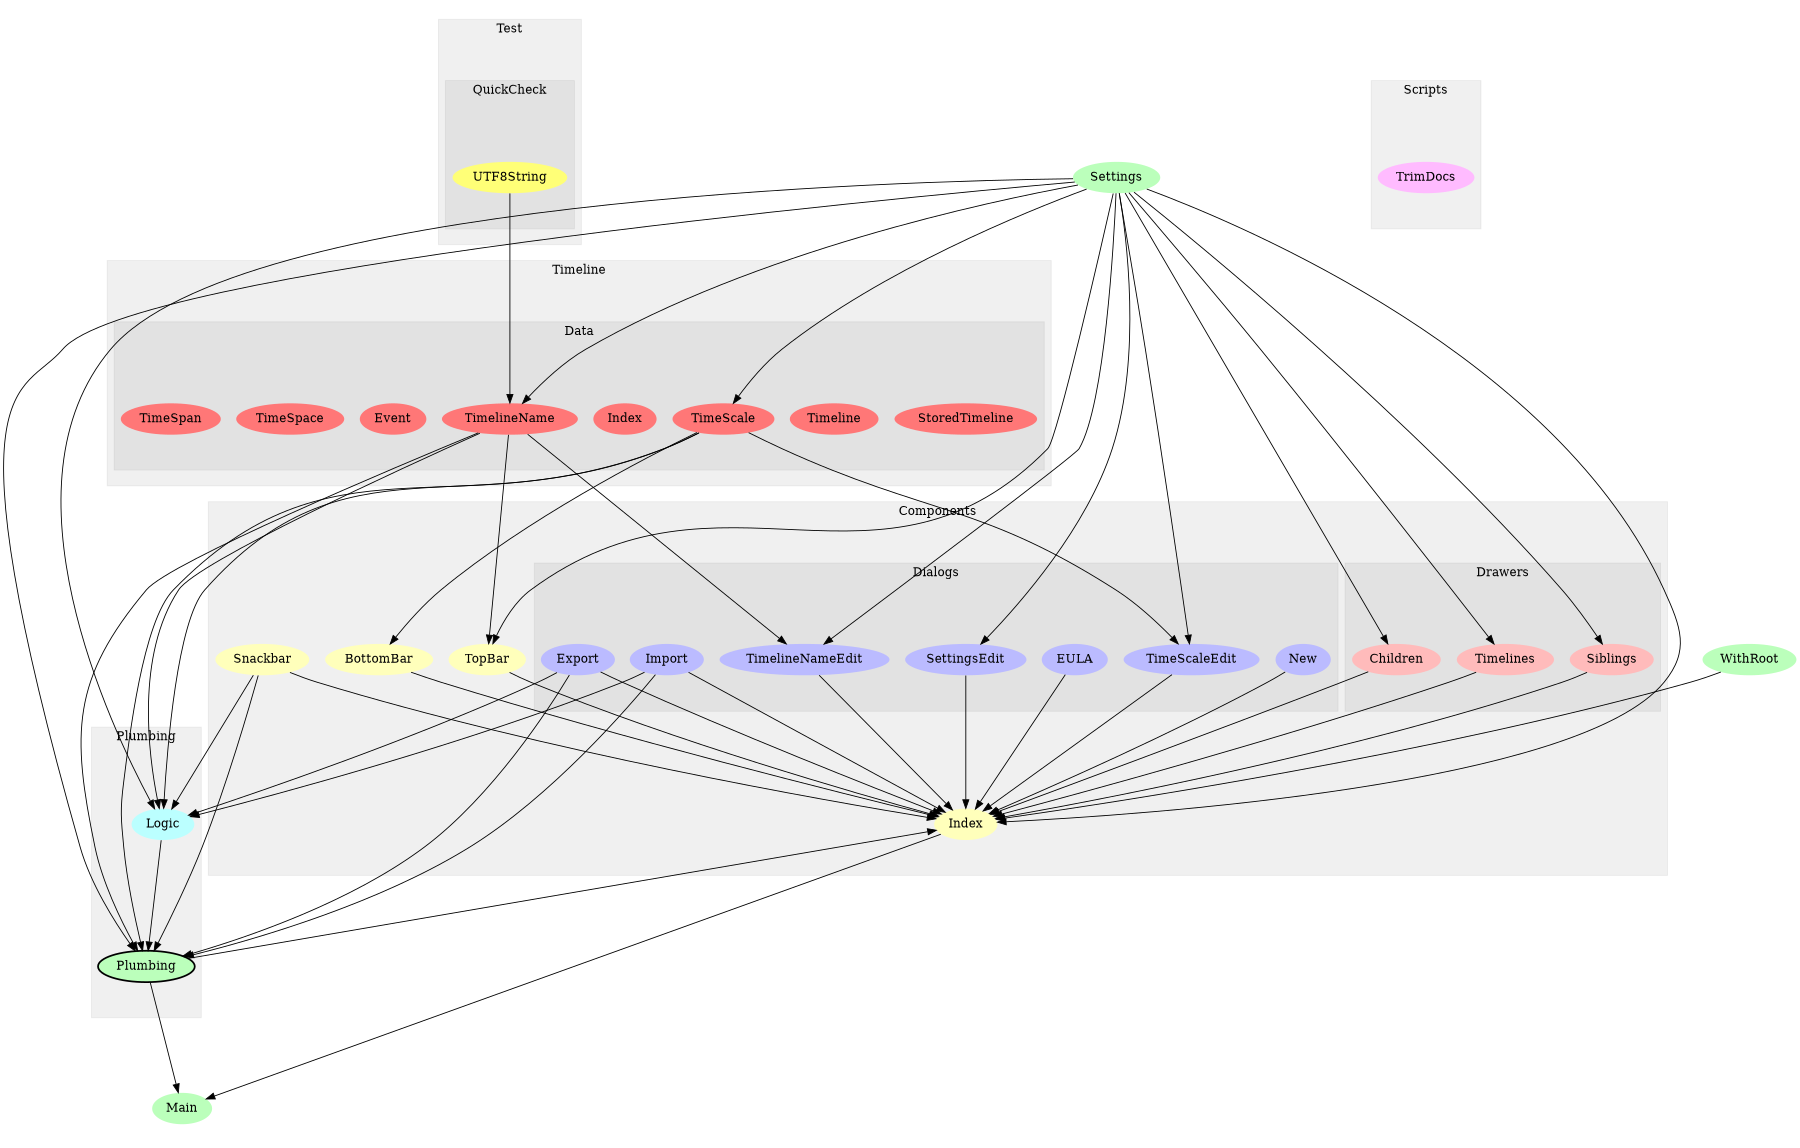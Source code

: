 digraph Modules {
size="12,8";
ratio="fill";
u15[label="Settings",style="filled",fillcolor="#bbffbb",penwidth="0"];
u16[label="Main",style="filled",fillcolor="#bbffbb",penwidth="0"];
u17[label="WithRoot",style="filled",fillcolor="#bbffbb",penwidth="0"];
subgraph cluster_0 {
label="Components";
color="#0000000F";
style="filled";
u7[label="Index",style="filled",fillcolor="#ffffbb",penwidth="0"];
u8[label="Snackbar",style="filled",fillcolor="#ffffbb",penwidth="0"];
u9[label="TopBar",style="filled",fillcolor="#ffffbb",penwidth="0"];
u10[label="BottomBar",style="filled",fillcolor="#ffffbb",penwidth="0"];
subgraph cluster_1 {
label="Dialogs";
color="#0000000F";
style="filled";
u0[label="SettingsEdit",style="filled",fillcolor="#bbbbff",penwidth="0"];
u1[label="New",style="filled",fillcolor="#bbbbff",penwidth="0"];
u2[label="TimeScaleEdit",style="filled",fillcolor="#bbbbff",penwidth="0"];
u3[label="EULA",style="filled",fillcolor="#bbbbff",penwidth="0"];
u4[label="Export",style="filled",fillcolor="#bbbbff",penwidth="0"];
u5[label="TimelineNameEdit",style="filled",fillcolor="#bbbbff",penwidth="0"];
u6[label="Import",style="filled",fillcolor="#bbbbff",penwidth="0"];

}
subgraph cluster_2 {
label="Drawers";
color="#0000000F";
style="filled";
u11[label="Children",style="filled",fillcolor="#ffbbbb",penwidth="0"];
u12[label="Timelines",style="filled",fillcolor="#ffbbbb",penwidth="0"];
u13[label="Siblings",style="filled",fillcolor="#ffbbbb",penwidth="0"];

}

}
subgraph cluster_3 {
label="Plumbing";
color="#0000000F";
style="filled";
u14[label="Plumbing",style="filled,bold",fillcolor="#bbffbb"];
u18[label="Logic",style="filled",fillcolor="#bbffff",penwidth="0"];

}
subgraph cluster_4 {
label="Scripts";
color="#0000000F";
style="filled";
u19[label="TrimDocs",style="filled",fillcolor="#ffbbff",penwidth="0"];

}
subgraph cluster_5 {
label="Test";
color="#0000000F";
style="filled";
subgraph cluster_6 {
label="QuickCheck";
color="#0000000F";
style="filled";
u20[label="UTF8String",style="filled",fillcolor="#ffff77",penwidth="0"];

}

}
subgraph cluster_7 {
label="Timeline";
color="#0000000F";
style="filled";
subgraph cluster_8 {
label="Data";
color="#0000000F";
style="filled";
u21[label="StoredTimeline",style="filled",fillcolor="#ff7777",penwidth="0"];
u22[label="Timeline",style="filled",fillcolor="#ff7777",penwidth="0"];
u23[label="TimelineName",style="filled",fillcolor="#ff7777",penwidth="0"];
u24[label="Index",style="filled",fillcolor="#ff7777",penwidth="0"];
u25[label="TimeScale",style="filled",fillcolor="#ff7777",penwidth="0"];
u26[label="Event",style="filled",fillcolor="#ff7777",penwidth="0"];
u27[label="TimeSpace",style="filled",fillcolor="#ff7777",penwidth="0"];
u28[label="TimeSpan",style="filled",fillcolor="#ff7777",penwidth="0"];

}

}
u15 -> u0;
u15 -> u2;
u25 -> u2;
u15 -> u5;
u23 -> u5;
u0 -> u7;
u1 -> u7;
u2 -> u7;
u3 -> u7;
u4 -> u7;
u5 -> u7;
u6 -> u7;
u8 -> u7;
u9 -> u7;
u10 -> u7;
u11 -> u7;
u12 -> u7;
u13 -> u7;
u14 -> u7;
u15 -> u7;
u17 -> u7;
u15 -> u9;
u23 -> u9;
u25 -> u10;
u15 -> u11;
u15 -> u12;
u15 -> u13;
u4 -> u14;
u6 -> u14;
u8 -> u14;
u15 -> u14;
u18 -> u14;
u23 -> u14;
u25 -> u14;
u7 -> u16;
u14 -> u16;
u4 -> u18;
u6 -> u18;
u8 -> u18;
u15 -> u18;
u23 -> u18;
u25 -> u18;
u15 -> u23;
u20 -> u23;
u15 -> u25;

}
